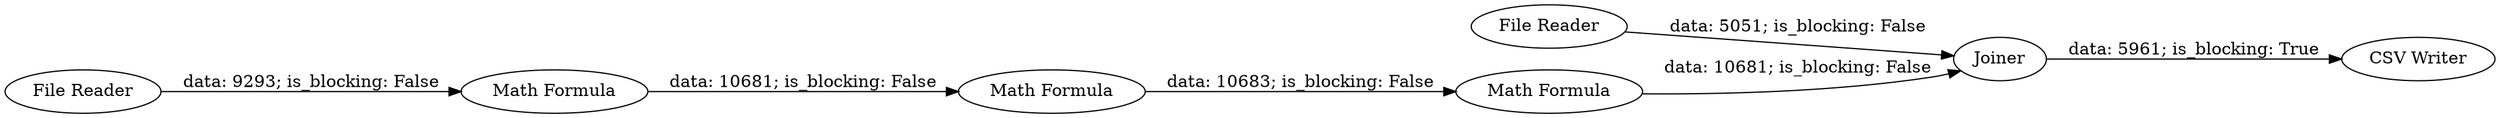 digraph {
	"2407293050397885668_7" [label="CSV Writer"]
	"2407293050397885668_3" [label="Math Formula"]
	"2407293050397885668_6" [label=Joiner]
	"2407293050397885668_1" [label="File Reader"]
	"2407293050397885668_5" [label="File Reader"]
	"2407293050397885668_2" [label="Math Formula"]
	"2407293050397885668_4" [label="Math Formula"]
	"2407293050397885668_3" -> "2407293050397885668_4" [label="data: 10683; is_blocking: False"]
	"2407293050397885668_2" -> "2407293050397885668_3" [label="data: 10681; is_blocking: False"]
	"2407293050397885668_1" -> "2407293050397885668_2" [label="data: 9293; is_blocking: False"]
	"2407293050397885668_5" -> "2407293050397885668_6" [label="data: 5051; is_blocking: False"]
	"2407293050397885668_4" -> "2407293050397885668_6" [label="data: 10681; is_blocking: False"]
	"2407293050397885668_6" -> "2407293050397885668_7" [label="data: 5961; is_blocking: True"]
	rankdir=LR
}

